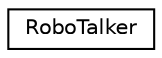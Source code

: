 digraph "Graphical Class Hierarchy"
{
  edge [fontname="Helvetica",fontsize="10",labelfontname="Helvetica",labelfontsize="10"];
  node [fontname="Helvetica",fontsize="10",shape=record];
  rankdir="LR";
  Node1 [label="RoboTalker",height=0.2,width=0.4,color="black", fillcolor="white", style="filled",URL="$class_robo_talker.html"];
}
